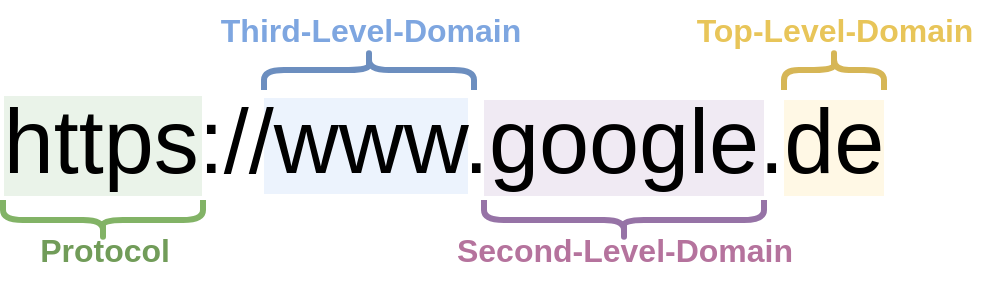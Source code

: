 <mxfile version="22.1.2" type="device">
  <diagram name="Page-1" id="bVYWVRg2lThivkMjDSqK">
    <mxGraphModel dx="389" dy="524" grid="1" gridSize="10" guides="1" tooltips="1" connect="1" arrows="1" fold="1" page="1" pageScale="1" pageWidth="827" pageHeight="1169" math="1" shadow="0">
      <root>
        <mxCell id="0" />
        <mxCell id="1" parent="0" />
        <mxCell id="dc8pcKiV5S0p2MBtjAlL-13" value="" style="rounded=0;whiteSpace=wrap;html=1;fillColor=#e1d5e7;strokeColor=none;opacity=50;" vertex="1" parent="1">
          <mxGeometry x="250" y="460" width="140" height="48" as="geometry" />
        </mxCell>
        <mxCell id="dc8pcKiV5S0p2MBtjAlL-18" value="" style="rounded=0;whiteSpace=wrap;html=1;fillColor=#fff2cc;strokeColor=none;opacity=50;" vertex="1" parent="1">
          <mxGeometry x="400" y="460" width="50" height="48" as="geometry" />
        </mxCell>
        <mxCell id="dc8pcKiV5S0p2MBtjAlL-11" value="" style="rounded=0;whiteSpace=wrap;html=1;fillColor=#dae8fc;strokeColor=none;opacity=50;" vertex="1" parent="1">
          <mxGeometry x="140" y="459" width="102" height="48" as="geometry" />
        </mxCell>
        <mxCell id="dc8pcKiV5S0p2MBtjAlL-4" value="" style="rounded=0;whiteSpace=wrap;html=1;fillColor=#d5e8d4;strokeColor=none;opacity=50;" vertex="1" parent="1">
          <mxGeometry x="10" y="458" width="99" height="50" as="geometry" />
        </mxCell>
        <mxCell id="BaHIulNITR-OoZiVe_A7-1" value="https://www.google.de" style="text;strokeColor=none;fillColor=none;align=center;verticalAlign=middle;rounded=0;fontSize=45;" parent="1" vertex="1">
          <mxGeometry x="200" y="460" width="60" height="30" as="geometry" />
        </mxCell>
        <mxCell id="dc8pcKiV5S0p2MBtjAlL-3" value="" style="shape=curlyBracket;whiteSpace=wrap;html=1;rounded=1;labelPosition=left;verticalLabelPosition=middle;align=right;verticalAlign=middle;rotation=-90;strokeWidth=3;fillColor=#d5e8d4;strokeColor=#82b366;" vertex="1" parent="1">
          <mxGeometry x="49.5" y="470" width="20" height="100" as="geometry" />
        </mxCell>
        <mxCell id="dc8pcKiV5S0p2MBtjAlL-5" value="&lt;font color=&quot;#719c59&quot; style=&quot;font-size: 16px;&quot;&gt;&lt;b style=&quot;&quot;&gt;Protocol&lt;/b&gt;&lt;/font&gt;" style="text;html=1;align=center;verticalAlign=middle;resizable=0;points=[];autosize=1;strokeColor=none;fillColor=none;" vertex="1" parent="1">
          <mxGeometry x="14.5" y="520" width="90" height="30" as="geometry" />
        </mxCell>
        <mxCell id="dc8pcKiV5S0p2MBtjAlL-9" value="" style="shape=curlyBracket;whiteSpace=wrap;html=1;rounded=1;labelPosition=left;verticalLabelPosition=middle;align=right;verticalAlign=middle;rotation=90;strokeWidth=3;fillColor=#dae8fc;strokeColor=#6c8ebf;" vertex="1" parent="1">
          <mxGeometry x="182.5" y="392.5" width="20" height="105" as="geometry" />
        </mxCell>
        <mxCell id="dc8pcKiV5S0p2MBtjAlL-10" value="&lt;font style=&quot;font-size: 16px;&quot;&gt;&lt;b style=&quot;&quot;&gt;Third-Level-Domain&lt;/b&gt;&lt;/font&gt;" style="text;html=1;align=center;verticalAlign=middle;resizable=0;points=[];autosize=1;strokeColor=none;fillColor=none;fontColor=#7EA6E0;" vertex="1" parent="1">
          <mxGeometry x="107.5" y="410" width="170" height="30" as="geometry" />
        </mxCell>
        <mxCell id="dc8pcKiV5S0p2MBtjAlL-16" value="" style="shape=curlyBracket;whiteSpace=wrap;html=1;rounded=1;labelPosition=left;verticalLabelPosition=middle;align=right;verticalAlign=middle;rotation=-90;strokeWidth=3;fillColor=#e1d5e7;strokeColor=#9673a6;" vertex="1" parent="1">
          <mxGeometry x="310" y="450" width="20" height="140" as="geometry" />
        </mxCell>
        <mxCell id="dc8pcKiV5S0p2MBtjAlL-17" value="&lt;font color=&quot;#b5739d&quot; style=&quot;font-size: 16px;&quot;&gt;&lt;b style=&quot;&quot;&gt;Second-Level-Domain&lt;/b&gt;&lt;/font&gt;" style="text;html=1;align=center;verticalAlign=middle;resizable=0;points=[];autosize=1;strokeColor=none;fillColor=none;" vertex="1" parent="1">
          <mxGeometry x="225" y="520" width="190" height="30" as="geometry" />
        </mxCell>
        <mxCell id="dc8pcKiV5S0p2MBtjAlL-22" value="" style="shape=curlyBracket;whiteSpace=wrap;html=1;rounded=1;labelPosition=left;verticalLabelPosition=middle;align=right;verticalAlign=middle;rotation=90;strokeWidth=3;fillColor=#fff2cc;strokeColor=#d6b656;size=0.5;" vertex="1" parent="1">
          <mxGeometry x="415" y="420" width="20" height="50" as="geometry" />
        </mxCell>
        <mxCell id="dc8pcKiV5S0p2MBtjAlL-23" value="&lt;span style=&quot;font-size: 16px;&quot;&gt;&lt;b&gt;&lt;font color=&quot;#e8c559&quot;&gt;Top-Level-Domain&lt;/font&gt;&lt;/b&gt;&lt;/span&gt;" style="text;html=1;align=center;verticalAlign=middle;resizable=0;points=[];autosize=1;strokeColor=none;fillColor=none;fontColor=#7EA6E0;" vertex="1" parent="1">
          <mxGeometry x="345" y="410" width="160" height="30" as="geometry" />
        </mxCell>
      </root>
    </mxGraphModel>
  </diagram>
</mxfile>
